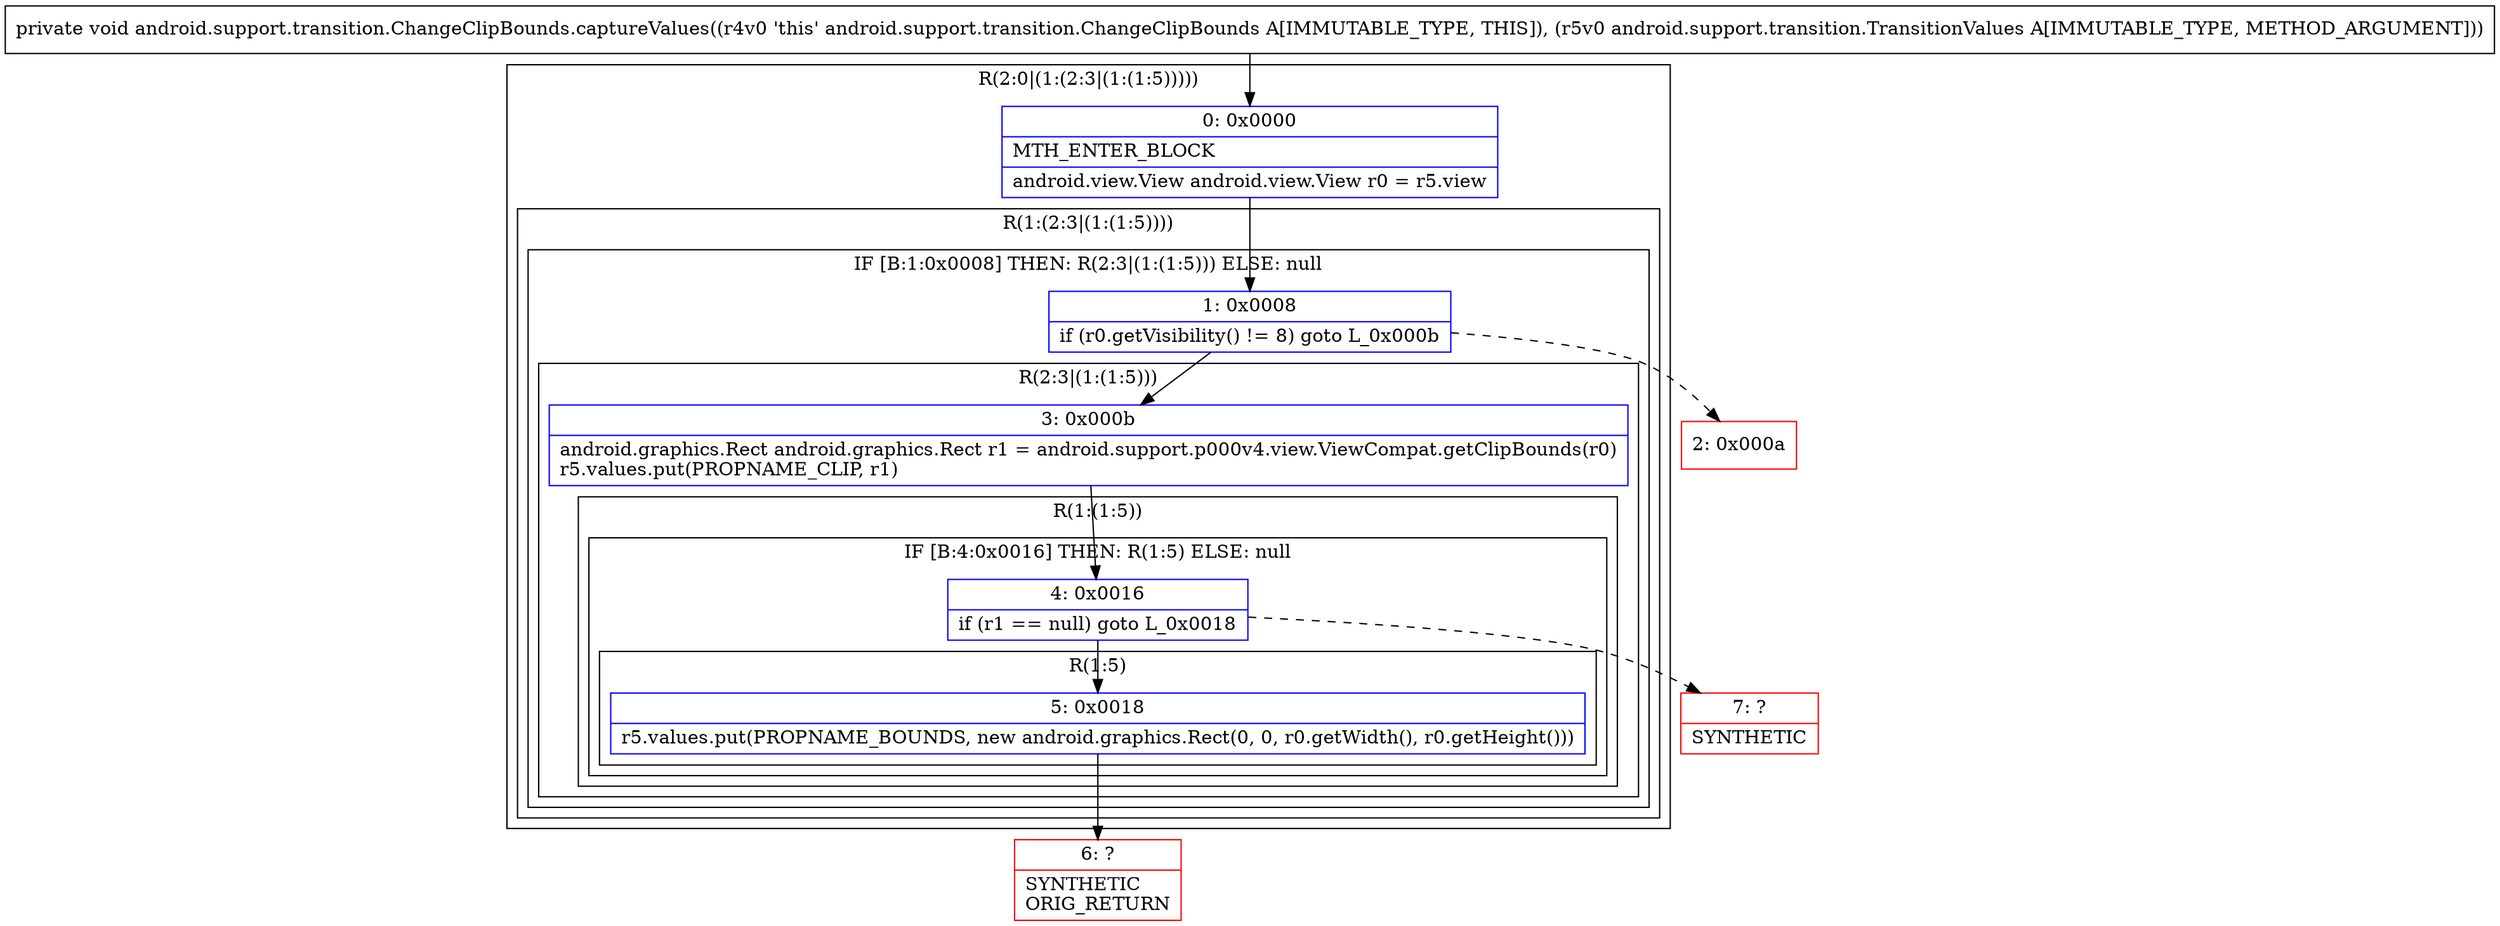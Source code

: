 digraph "CFG forandroid.support.transition.ChangeClipBounds.captureValues(Landroid\/support\/transition\/TransitionValues;)V" {
subgraph cluster_Region_1943406493 {
label = "R(2:0|(1:(2:3|(1:(1:5)))))";
node [shape=record,color=blue];
Node_0 [shape=record,label="{0\:\ 0x0000|MTH_ENTER_BLOCK\l|android.view.View android.view.View r0 = r5.view\l}"];
subgraph cluster_Region_1763995409 {
label = "R(1:(2:3|(1:(1:5))))";
node [shape=record,color=blue];
subgraph cluster_IfRegion_366633065 {
label = "IF [B:1:0x0008] THEN: R(2:3|(1:(1:5))) ELSE: null";
node [shape=record,color=blue];
Node_1 [shape=record,label="{1\:\ 0x0008|if (r0.getVisibility() != 8) goto L_0x000b\l}"];
subgraph cluster_Region_1787603701 {
label = "R(2:3|(1:(1:5)))";
node [shape=record,color=blue];
Node_3 [shape=record,label="{3\:\ 0x000b|android.graphics.Rect android.graphics.Rect r1 = android.support.p000v4.view.ViewCompat.getClipBounds(r0)\lr5.values.put(PROPNAME_CLIP, r1)\l}"];
subgraph cluster_Region_1499113352 {
label = "R(1:(1:5))";
node [shape=record,color=blue];
subgraph cluster_IfRegion_2020528372 {
label = "IF [B:4:0x0016] THEN: R(1:5) ELSE: null";
node [shape=record,color=blue];
Node_4 [shape=record,label="{4\:\ 0x0016|if (r1 == null) goto L_0x0018\l}"];
subgraph cluster_Region_994562798 {
label = "R(1:5)";
node [shape=record,color=blue];
Node_5 [shape=record,label="{5\:\ 0x0018|r5.values.put(PROPNAME_BOUNDS, new android.graphics.Rect(0, 0, r0.getWidth(), r0.getHeight()))\l}"];
}
}
}
}
}
}
}
Node_2 [shape=record,color=red,label="{2\:\ 0x000a}"];
Node_6 [shape=record,color=red,label="{6\:\ ?|SYNTHETIC\lORIG_RETURN\l}"];
Node_7 [shape=record,color=red,label="{7\:\ ?|SYNTHETIC\l}"];
MethodNode[shape=record,label="{private void android.support.transition.ChangeClipBounds.captureValues((r4v0 'this' android.support.transition.ChangeClipBounds A[IMMUTABLE_TYPE, THIS]), (r5v0 android.support.transition.TransitionValues A[IMMUTABLE_TYPE, METHOD_ARGUMENT])) }"];
MethodNode -> Node_0;
Node_0 -> Node_1;
Node_1 -> Node_2[style=dashed];
Node_1 -> Node_3;
Node_3 -> Node_4;
Node_4 -> Node_5;
Node_4 -> Node_7[style=dashed];
Node_5 -> Node_6;
}

